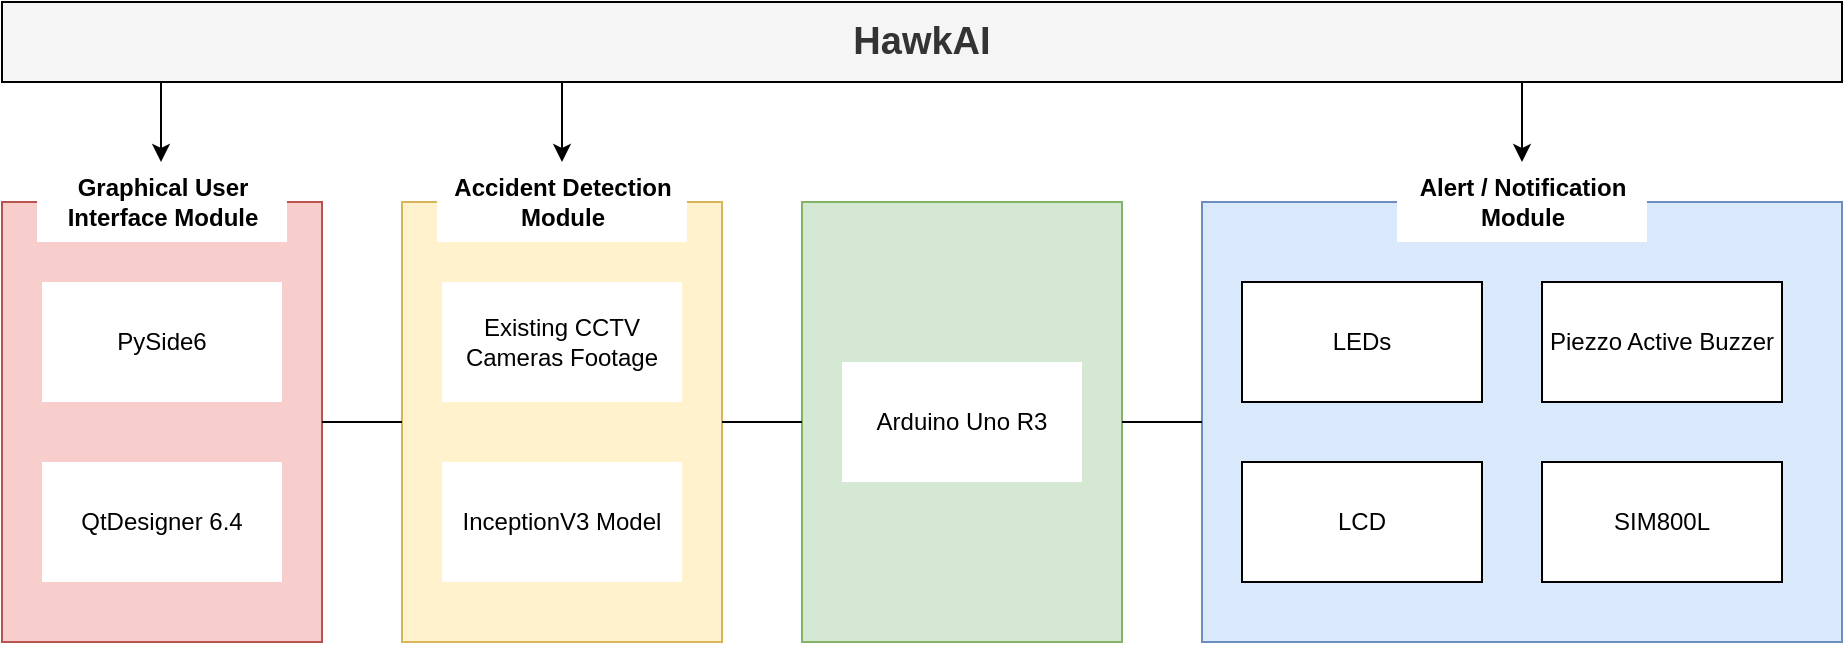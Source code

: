 <mxfile version="13.7.9" type="device"><diagram id="otMEFwUyO2o9Q5-lpc66" name="Page-1"><mxGraphModel dx="2724" dy="584" grid="1" gridSize="10" guides="1" tooltips="1" connect="1" arrows="1" fold="1" page="1" pageScale="1" pageWidth="1700" pageHeight="1100" math="0" shadow="0"><root><mxCell id="0"/><mxCell id="1" parent="0"/><mxCell id="YDv-5nhphfJ6zG13YgiR-11" value="" style="rounded=0;whiteSpace=wrap;html=1;fillColor=#dae8fc;strokeColor=#6c8ebf;" parent="1" vertex="1"><mxGeometry x="480" y="220" width="320" height="220" as="geometry"/></mxCell><mxCell id="YDv-5nhphfJ6zG13YgiR-10" value="" style="rounded=0;whiteSpace=wrap;html=1;fillColor=#fff2cc;strokeColor=#d6b656;" parent="1" vertex="1"><mxGeometry x="80" y="220" width="160" height="220" as="geometry"/></mxCell><mxCell id="YDv-5nhphfJ6zG13YgiR-2" value="HawkAI" style="rounded=0;whiteSpace=wrap;html=1;fillColor=#f5f5f5;fontColor=#333333;fontStyle=1;fontSize=19;" parent="1" vertex="1"><mxGeometry x="-120" y="120" width="920" height="40" as="geometry"/></mxCell><mxCell id="YDv-5nhphfJ6zG13YgiR-3" value="Existing CCTV Cameras Footage" style="rounded=0;whiteSpace=wrap;html=1;strokeColor=none;" parent="1" vertex="1"><mxGeometry x="100" y="260" width="120" height="60" as="geometry"/></mxCell><mxCell id="YDv-5nhphfJ6zG13YgiR-4" value="InceptionV3 Model" style="rounded=0;whiteSpace=wrap;html=1;strokeColor=none;" parent="1" vertex="1"><mxGeometry x="100" y="350" width="120" height="60" as="geometry"/></mxCell><mxCell id="YDv-5nhphfJ6zG13YgiR-6" value="LEDs" style="rounded=0;whiteSpace=wrap;html=1;" parent="1" vertex="1"><mxGeometry x="500" y="260" width="120" height="60" as="geometry"/></mxCell><mxCell id="YDv-5nhphfJ6zG13YgiR-7" value="LCD" style="rounded=0;whiteSpace=wrap;html=1;" parent="1" vertex="1"><mxGeometry x="500" y="350" width="120" height="60" as="geometry"/></mxCell><mxCell id="YDv-5nhphfJ6zG13YgiR-9" value="Piezzo Active Buzzer" style="rounded=0;whiteSpace=wrap;html=1;" parent="1" vertex="1"><mxGeometry x="650" y="260" width="120" height="60" as="geometry"/></mxCell><mxCell id="YDv-5nhphfJ6zG13YgiR-12" value="Accident Detection Module" style="text;html=1;strokeColor=none;align=center;verticalAlign=middle;whiteSpace=wrap;rounded=0;fillColor=#ffffff;spacing=4;fontStyle=1" parent="1" vertex="1"><mxGeometry x="97.5" y="200" width="125" height="40" as="geometry"/></mxCell><mxCell id="YDv-5nhphfJ6zG13YgiR-13" style="edgeStyle=orthogonalEdgeStyle;rounded=0;orthogonalLoop=1;jettySize=auto;html=1;exitX=0.5;exitY=1;exitDx=0;exitDy=0;" parent="1" source="YDv-5nhphfJ6zG13YgiR-12" target="YDv-5nhphfJ6zG13YgiR-12" edge="1"><mxGeometry relative="1" as="geometry"/></mxCell><mxCell id="YDv-5nhphfJ6zG13YgiR-15" value="Alert / Notification Module" style="text;html=1;strokeColor=none;align=center;verticalAlign=middle;whiteSpace=wrap;rounded=0;fillColor=#ffffff;spacing=4;fontStyle=1" parent="1" vertex="1"><mxGeometry x="577.5" y="200" width="125" height="40" as="geometry"/></mxCell><mxCell id="YDv-5nhphfJ6zG13YgiR-20" value="" style="endArrow=classic;html=1;entryX=0.5;entryY=0;entryDx=0;entryDy=0;" parent="1" target="YDv-5nhphfJ6zG13YgiR-12" edge="1"><mxGeometry width="50" height="50" relative="1" as="geometry"><mxPoint x="160" y="160" as="sourcePoint"/><mxPoint x="80" y="140" as="targetPoint"/></mxGeometry></mxCell><mxCell id="YDv-5nhphfJ6zG13YgiR-24" value="SIM800L" style="rounded=0;whiteSpace=wrap;html=1;" parent="1" vertex="1"><mxGeometry x="650" y="350" width="120" height="60" as="geometry"/></mxCell><mxCell id="YDv-5nhphfJ6zG13YgiR-26" value="" style="rounded=0;whiteSpace=wrap;html=1;fillColor=#d5e8d4;strokeColor=#82b366;" parent="1" vertex="1"><mxGeometry x="280" y="220" width="160" height="220" as="geometry"/></mxCell><mxCell id="YDv-5nhphfJ6zG13YgiR-28" value="Arduino Uno R3" style="rounded=0;whiteSpace=wrap;html=1;strokeColor=none;" parent="1" vertex="1"><mxGeometry x="300" y="300" width="120" height="60" as="geometry"/></mxCell><mxCell id="YDv-5nhphfJ6zG13YgiR-30" style="edgeStyle=orthogonalEdgeStyle;rounded=0;orthogonalLoop=1;jettySize=auto;html=1;exitX=0.5;exitY=1;exitDx=0;exitDy=0;" parent="1" edge="1"><mxGeometry relative="1" as="geometry"><mxPoint x="360" y="240" as="sourcePoint"/><mxPoint x="360" y="240" as="targetPoint"/></mxGeometry></mxCell><mxCell id="YDv-5nhphfJ6zG13YgiR-35" value="" style="endArrow=classic;html=1;entryX=0.5;entryY=0;entryDx=0;entryDy=0;" parent="1" target="YDv-5nhphfJ6zG13YgiR-15" edge="1"><mxGeometry width="50" height="50" relative="1" as="geometry"><mxPoint x="640" y="160" as="sourcePoint"/><mxPoint x="610" y="220" as="targetPoint"/></mxGeometry></mxCell><mxCell id="l-36shQYrHfA4nVCXSQI-1" value="" style="endArrow=none;html=1;entryX=1;entryY=0.5;entryDx=0;entryDy=0;exitX=0;exitY=0.5;exitDx=0;exitDy=0;" parent="1" source="YDv-5nhphfJ6zG13YgiR-26" target="YDv-5nhphfJ6zG13YgiR-10" edge="1"><mxGeometry width="50" height="50" relative="1" as="geometry"><mxPoint x="260" y="490" as="sourcePoint"/><mxPoint x="550" y="280" as="targetPoint"/></mxGeometry></mxCell><mxCell id="l-36shQYrHfA4nVCXSQI-2" value="" style="endArrow=none;html=1;exitX=1;exitY=0.5;exitDx=0;exitDy=0;entryX=0;entryY=0.5;entryDx=0;entryDy=0;" parent="1" source="YDv-5nhphfJ6zG13YgiR-26" target="YDv-5nhphfJ6zG13YgiR-11" edge="1"><mxGeometry width="50" height="50" relative="1" as="geometry"><mxPoint x="500" y="330" as="sourcePoint"/><mxPoint x="550" y="280" as="targetPoint"/></mxGeometry></mxCell><mxCell id="WC-3FcL8SSC3l-lJfYKc-1" value="" style="rounded=0;whiteSpace=wrap;html=1;fillColor=#f8cecc;strokeColor=#b85450;" parent="1" vertex="1"><mxGeometry x="-120" y="220" width="160" height="220" as="geometry"/></mxCell><mxCell id="WC-3FcL8SSC3l-lJfYKc-2" value="PySide6" style="rounded=0;whiteSpace=wrap;html=1;strokeColor=none;" parent="1" vertex="1"><mxGeometry x="-100" y="260" width="120" height="60" as="geometry"/></mxCell><mxCell id="WC-3FcL8SSC3l-lJfYKc-3" value="QtDesigner 6.4" style="rounded=0;whiteSpace=wrap;html=1;strokeColor=none;" parent="1" vertex="1"><mxGeometry x="-100" y="350" width="120" height="60" as="geometry"/></mxCell><mxCell id="WC-3FcL8SSC3l-lJfYKc-4" value="Graphical User Interface Module" style="text;html=1;strokeColor=none;align=center;verticalAlign=middle;whiteSpace=wrap;rounded=0;fillColor=#ffffff;spacing=4;fontStyle=1" parent="1" vertex="1"><mxGeometry x="-102.5" y="200" width="125" height="40" as="geometry"/></mxCell><mxCell id="WC-3FcL8SSC3l-lJfYKc-5" style="edgeStyle=orthogonalEdgeStyle;rounded=0;orthogonalLoop=1;jettySize=auto;html=1;exitX=0.5;exitY=1;exitDx=0;exitDy=0;" parent="1" source="WC-3FcL8SSC3l-lJfYKc-4" target="WC-3FcL8SSC3l-lJfYKc-4" edge="1"><mxGeometry relative="1" as="geometry"/></mxCell><mxCell id="WC-3FcL8SSC3l-lJfYKc-6" value="" style="endArrow=none;html=1;entryX=1;entryY=0.5;entryDx=0;entryDy=0;exitX=0;exitY=0.5;exitDx=0;exitDy=0;" parent="1" source="YDv-5nhphfJ6zG13YgiR-10" target="WC-3FcL8SSC3l-lJfYKc-1" edge="1"><mxGeometry width="50" height="50" relative="1" as="geometry"><mxPoint x="240" y="350" as="sourcePoint"/><mxPoint x="290" y="300" as="targetPoint"/></mxGeometry></mxCell><mxCell id="H3HPJCEPpaNEDOlF1aX3-1" value="" style="endArrow=classic;html=1;entryX=0.5;entryY=0;entryDx=0;entryDy=0;" edge="1" parent="1"><mxGeometry width="50" height="50" relative="1" as="geometry"><mxPoint x="-40.5" y="160" as="sourcePoint"/><mxPoint x="-40.5" y="200" as="targetPoint"/></mxGeometry></mxCell></root></mxGraphModel></diagram></mxfile>
